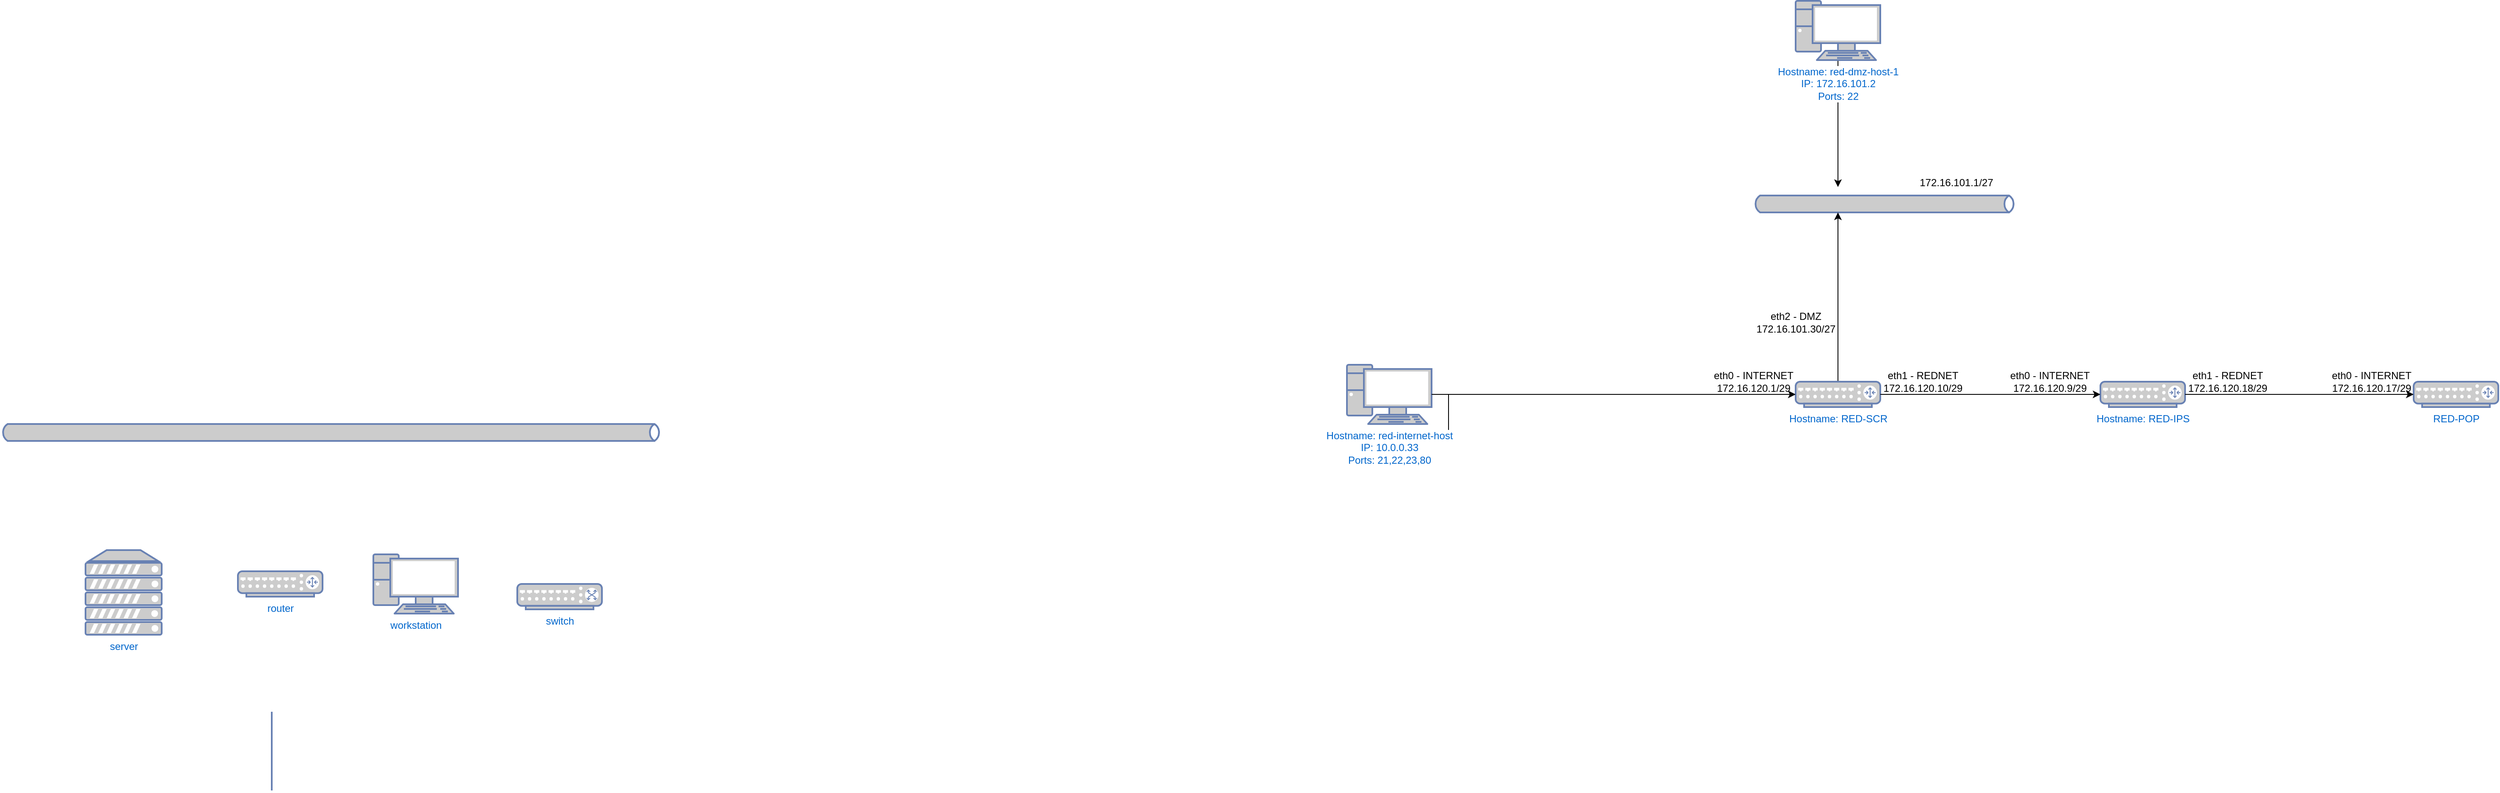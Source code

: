 <mxfile version="24.8.3">
  <diagram name="Page-1" id="d66fe2ae-3e9f-cf2f-6d29-e24063ad5d60">
    <mxGraphModel dx="334" dy="837" grid="1" gridSize="10" guides="1" tooltips="1" connect="1" arrows="1" fold="1" page="1" pageScale="1" pageWidth="1100" pageHeight="850" background="none" math="0" shadow="0">
      <root>
        <mxCell id="0" />
        <mxCell id="1" parent="0" />
        <mxCell id="tD9H55nl_gsNZWcoYCBU-1" value="router" style="fontColor=#0066CC;verticalAlign=top;verticalLabelPosition=bottom;labelPosition=center;align=center;html=1;fillColor=#CCCCCC;strokeColor=#6881B3;gradientColor=none;gradientDirection=north;strokeWidth=2;shape=mxgraph.networks.router;rounded=1;shadow=0;comic=0;labelBackgroundColor=#ffffff;" vertex="1" parent="1">
          <mxGeometry x="1840" y="774" width="100" height="30" as="geometry" />
        </mxCell>
        <mxCell id="tD9H55nl_gsNZWcoYCBU-2" value="workstation" style="fontColor=#0066CC;verticalAlign=top;verticalLabelPosition=bottom;labelPosition=center;align=center;html=1;fillColor=#CCCCCC;strokeColor=#6881B3;gradientColor=none;gradientDirection=north;strokeWidth=2;shape=mxgraph.networks.pc;rounded=1;shadow=0;comic=0;labelBackgroundColor=#ffffff;" vertex="1" parent="1">
          <mxGeometry x="2000" y="754" width="100" height="70" as="geometry" />
        </mxCell>
        <mxCell id="tD9H55nl_gsNZWcoYCBU-3" value="server" style="fontColor=#0066CC;verticalAlign=top;verticalLabelPosition=bottom;labelPosition=center;align=center;html=1;fillColor=#CCCCCC;strokeColor=#6881B3;gradientColor=none;gradientDirection=north;strokeWidth=2;shape=mxgraph.networks.server;rounded=1;shadow=0;comic=0;labelBackgroundColor=#ffffff;" vertex="1" parent="1">
          <mxGeometry x="1660" y="749" width="90" height="100" as="geometry" />
        </mxCell>
        <mxCell id="tD9H55nl_gsNZWcoYCBU-4" value="switch" style="fontColor=#0066CC;verticalAlign=top;verticalLabelPosition=bottom;labelPosition=center;align=center;html=1;fillColor=#CCCCCC;strokeColor=#6881B3;gradientColor=none;gradientDirection=north;strokeWidth=2;shape=mxgraph.networks.switch;rounded=1;shadow=0;comic=0;labelBackgroundColor=#ffffff;" vertex="1" parent="1">
          <mxGeometry x="2170" y="789" width="100" height="30" as="geometry" />
        </mxCell>
        <mxCell id="tD9H55nl_gsNZWcoYCBU-5" value="" style="html=1;fillColor=#CCCCCC;strokeColor=#6881B3;gradientColor=none;gradientDirection=north;strokeWidth=2;shape=mxgraph.networks.bus;gradientColor=none;gradientDirection=north;fontColor=#ffffff;perimeter=backbonePerimeter;backboneSize=20;rounded=1;shadow=0;comic=0;labelBackgroundColor=#ffffff;" vertex="1" parent="1">
          <mxGeometry x="3630" y="330" width="310" height="20" as="geometry" />
        </mxCell>
        <mxCell id="tD9H55nl_gsNZWcoYCBU-6" value="" style="strokeColor=#6881B3;edgeStyle=none;rounded=0;endArrow=none;html=1;strokeWidth=2;labelBackgroundColor=none;fontFamily=Verdana;fontSize=28;fontColor=#0066CC;entryX=0.5;entryY=0;entryPerimeter=0;" edge="1" parent="1">
          <mxGeometry relative="1" as="geometry">
            <mxPoint x="1880" y="940" as="sourcePoint" />
            <mxPoint x="1880" y="1033" as="targetPoint" />
          </mxGeometry>
        </mxCell>
        <mxCell id="tD9H55nl_gsNZWcoYCBU-12" style="edgeStyle=orthogonalEdgeStyle;rounded=0;orthogonalLoop=1;jettySize=auto;html=1;exitX=0.5;exitY=0;exitDx=0;exitDy=0;exitPerimeter=0;" edge="1" parent="1" source="tD9H55nl_gsNZWcoYCBU-7" target="tD9H55nl_gsNZWcoYCBU-5">
          <mxGeometry relative="1" as="geometry">
            <Array as="points">
              <mxPoint x="3730" y="390" />
              <mxPoint x="3730" y="390" />
            </Array>
          </mxGeometry>
        </mxCell>
        <mxCell id="tD9H55nl_gsNZWcoYCBU-7" value="Hostname: RED-SCR" style="fontColor=#0066CC;verticalAlign=top;verticalLabelPosition=bottom;labelPosition=center;align=center;html=1;fillColor=#CCCCCC;strokeColor=#6881B3;gradientColor=none;gradientDirection=north;strokeWidth=2;shape=mxgraph.networks.router;rounded=1;shadow=0;comic=0;labelBackgroundColor=#ffffff;" vertex="1" parent="1">
          <mxGeometry x="3680" y="550" width="100" height="30" as="geometry" />
        </mxCell>
        <mxCell id="tD9H55nl_gsNZWcoYCBU-21" value="" style="edgeStyle=orthogonalEdgeStyle;rounded=0;orthogonalLoop=1;jettySize=auto;html=1;" edge="1" parent="1" source="tD9H55nl_gsNZWcoYCBU-8">
          <mxGeometry relative="1" as="geometry">
            <mxPoint x="3260" y="638" as="targetPoint" />
          </mxGeometry>
        </mxCell>
        <mxCell id="tD9H55nl_gsNZWcoYCBU-8" value="&lt;div&gt;Hostname: red-internet-host&lt;/div&gt;&lt;div&gt;IP: 10.0.0.33&lt;/div&gt;&lt;div&gt;Ports: 21,22,23,80&lt;br&gt;&lt;/div&gt;" style="fontColor=#0066CC;verticalAlign=top;verticalLabelPosition=bottom;labelPosition=center;align=center;html=1;fillColor=#CCCCCC;strokeColor=#6881B3;gradientColor=none;gradientDirection=north;strokeWidth=2;shape=mxgraph.networks.pc;rounded=1;shadow=0;comic=0;labelBackgroundColor=#ffffff;" vertex="1" parent="1">
          <mxGeometry x="3150" y="530" width="100" height="70" as="geometry" />
        </mxCell>
        <mxCell id="tD9H55nl_gsNZWcoYCBU-9" value="" style="html=1;fillColor=#CCCCCC;strokeColor=#6881B3;gradientColor=none;gradientDirection=north;strokeWidth=2;shape=mxgraph.networks.bus;gradientColor=none;gradientDirection=north;fontColor=#ffffff;perimeter=backbonePerimeter;backboneSize=20;rounded=1;shadow=0;comic=0;labelBackgroundColor=#ffffff;" vertex="1" parent="1">
          <mxGeometry x="1560" y="600" width="780" height="20" as="geometry" />
        </mxCell>
        <mxCell id="tD9H55nl_gsNZWcoYCBU-13" style="edgeStyle=orthogonalEdgeStyle;rounded=0;orthogonalLoop=1;jettySize=auto;html=1;exitX=0.5;exitY=1;exitDx=0;exitDy=0;exitPerimeter=0;" edge="1" parent="1" source="tD9H55nl_gsNZWcoYCBU-10">
          <mxGeometry relative="1" as="geometry">
            <mxPoint x="3730" y="320" as="targetPoint" />
          </mxGeometry>
        </mxCell>
        <mxCell id="tD9H55nl_gsNZWcoYCBU-10" value="&lt;div&gt;Hostname: red-dmz-host-1&lt;/div&gt;&lt;div&gt;IP: 172.16.101.2&lt;/div&gt;&lt;div&gt;Ports: 22&lt;br&gt;&lt;/div&gt;" style="fontColor=#0066CC;verticalAlign=top;verticalLabelPosition=bottom;labelPosition=center;align=center;html=1;fillColor=#CCCCCC;strokeColor=#6881B3;gradientColor=none;gradientDirection=north;strokeWidth=2;shape=mxgraph.networks.pc;rounded=1;shadow=0;comic=0;labelBackgroundColor=#ffffff;" vertex="1" parent="1">
          <mxGeometry x="3680" y="100" width="100" height="70" as="geometry" />
        </mxCell>
        <mxCell id="tD9H55nl_gsNZWcoYCBU-14" value="172.16.101.1/27" style="text;html=1;align=center;verticalAlign=middle;whiteSpace=wrap;rounded=0;" vertex="1" parent="1">
          <mxGeometry x="3840" y="300" width="60" height="30" as="geometry" />
        </mxCell>
        <mxCell id="tD9H55nl_gsNZWcoYCBU-15" style="edgeStyle=orthogonalEdgeStyle;rounded=0;orthogonalLoop=1;jettySize=auto;html=1;exitX=1;exitY=0.5;exitDx=0;exitDy=0;exitPerimeter=0;entryX=0;entryY=0.5;entryDx=0;entryDy=0;entryPerimeter=0;" edge="1" parent="1" source="tD9H55nl_gsNZWcoYCBU-8" target="tD9H55nl_gsNZWcoYCBU-7">
          <mxGeometry relative="1" as="geometry" />
        </mxCell>
        <mxCell id="tD9H55nl_gsNZWcoYCBU-16" value="Hostname: RED-IPS" style="fontColor=#0066CC;verticalAlign=top;verticalLabelPosition=bottom;labelPosition=center;align=center;html=1;fillColor=#CCCCCC;strokeColor=#6881B3;gradientColor=none;gradientDirection=north;strokeWidth=2;shape=mxgraph.networks.router;rounded=1;shadow=0;comic=0;labelBackgroundColor=#ffffff;" vertex="1" parent="1">
          <mxGeometry x="4040" y="550" width="100" height="30" as="geometry" />
        </mxCell>
        <mxCell id="tD9H55nl_gsNZWcoYCBU-17" value="RED-POP" style="fontColor=#0066CC;verticalAlign=top;verticalLabelPosition=bottom;labelPosition=center;align=center;html=1;fillColor=#CCCCCC;strokeColor=#6881B3;gradientColor=none;gradientDirection=north;strokeWidth=2;shape=mxgraph.networks.router;rounded=1;shadow=0;comic=0;labelBackgroundColor=#ffffff;" vertex="1" parent="1">
          <mxGeometry x="4410" y="550" width="100" height="30" as="geometry" />
        </mxCell>
        <mxCell id="tD9H55nl_gsNZWcoYCBU-18" style="edgeStyle=orthogonalEdgeStyle;rounded=0;orthogonalLoop=1;jettySize=auto;html=1;exitX=1;exitY=0.5;exitDx=0;exitDy=0;exitPerimeter=0;entryX=0;entryY=0.5;entryDx=0;entryDy=0;entryPerimeter=0;" edge="1" parent="1" source="tD9H55nl_gsNZWcoYCBU-7" target="tD9H55nl_gsNZWcoYCBU-16">
          <mxGeometry relative="1" as="geometry" />
        </mxCell>
        <mxCell id="tD9H55nl_gsNZWcoYCBU-19" style="edgeStyle=orthogonalEdgeStyle;rounded=0;orthogonalLoop=1;jettySize=auto;html=1;exitX=1;exitY=0.5;exitDx=0;exitDy=0;exitPerimeter=0;entryX=0;entryY=0.5;entryDx=0;entryDy=0;entryPerimeter=0;" edge="1" parent="1" source="tD9H55nl_gsNZWcoYCBU-16" target="tD9H55nl_gsNZWcoYCBU-17">
          <mxGeometry relative="1" as="geometry" />
        </mxCell>
        <mxCell id="tD9H55nl_gsNZWcoYCBU-26" value="&lt;div&gt;eth2 - DMZ&lt;br&gt;&lt;/div&gt;&lt;div&gt;172.16.101.30/27&lt;br&gt;&lt;/div&gt;" style="text;html=1;align=center;verticalAlign=middle;resizable=0;points=[];autosize=1;strokeColor=none;fillColor=none;" vertex="1" parent="1">
          <mxGeometry x="3620" y="460" width="120" height="40" as="geometry" />
        </mxCell>
        <mxCell id="tD9H55nl_gsNZWcoYCBU-27" value="&lt;div&gt;eth1 - REDNET&lt;br&gt;&lt;/div&gt;&lt;div&gt;172.16.120.10/29&lt;br&gt;&lt;/div&gt;" style="text;html=1;align=center;verticalAlign=middle;resizable=0;points=[];autosize=1;strokeColor=none;fillColor=none;" vertex="1" parent="1">
          <mxGeometry x="3770" y="530" width="120" height="40" as="geometry" />
        </mxCell>
        <mxCell id="tD9H55nl_gsNZWcoYCBU-28" value="&lt;div&gt;eth0 - INTERNET&lt;br&gt;&lt;/div&gt;&lt;div&gt;172.16.120.9/29&lt;/div&gt;" style="text;html=1;align=center;verticalAlign=middle;resizable=0;points=[];autosize=1;strokeColor=none;fillColor=none;" vertex="1" parent="1">
          <mxGeometry x="3920" y="530" width="120" height="40" as="geometry" />
        </mxCell>
        <mxCell id="tD9H55nl_gsNZWcoYCBU-29" value="&lt;div&gt;eth1 - REDNET&lt;br&gt;&lt;/div&gt;172.16.120.18/29" style="text;html=1;align=center;verticalAlign=middle;resizable=0;points=[];autosize=1;strokeColor=none;fillColor=none;" vertex="1" parent="1">
          <mxGeometry x="4130" y="530" width="120" height="40" as="geometry" />
        </mxCell>
        <mxCell id="tD9H55nl_gsNZWcoYCBU-30" value="&lt;div&gt;eth0 - INTERNET&lt;/div&gt;&lt;div&gt;172.16.120.17/29&lt;br&gt;&lt;/div&gt;" style="text;html=1;align=center;verticalAlign=middle;resizable=0;points=[];autosize=1;strokeColor=none;fillColor=none;" vertex="1" parent="1">
          <mxGeometry x="4300" y="530" width="120" height="40" as="geometry" />
        </mxCell>
        <mxCell id="tD9H55nl_gsNZWcoYCBU-31" value="&lt;div&gt;eth0 - INTERNET&lt;br&gt;&lt;/div&gt;&lt;div&gt;172.16.120.1/29&lt;/div&gt;" style="text;html=1;align=center;verticalAlign=middle;resizable=0;points=[];autosize=1;strokeColor=none;fillColor=none;" vertex="1" parent="1">
          <mxGeometry x="3570" y="530" width="120" height="40" as="geometry" />
        </mxCell>
      </root>
    </mxGraphModel>
  </diagram>
</mxfile>
